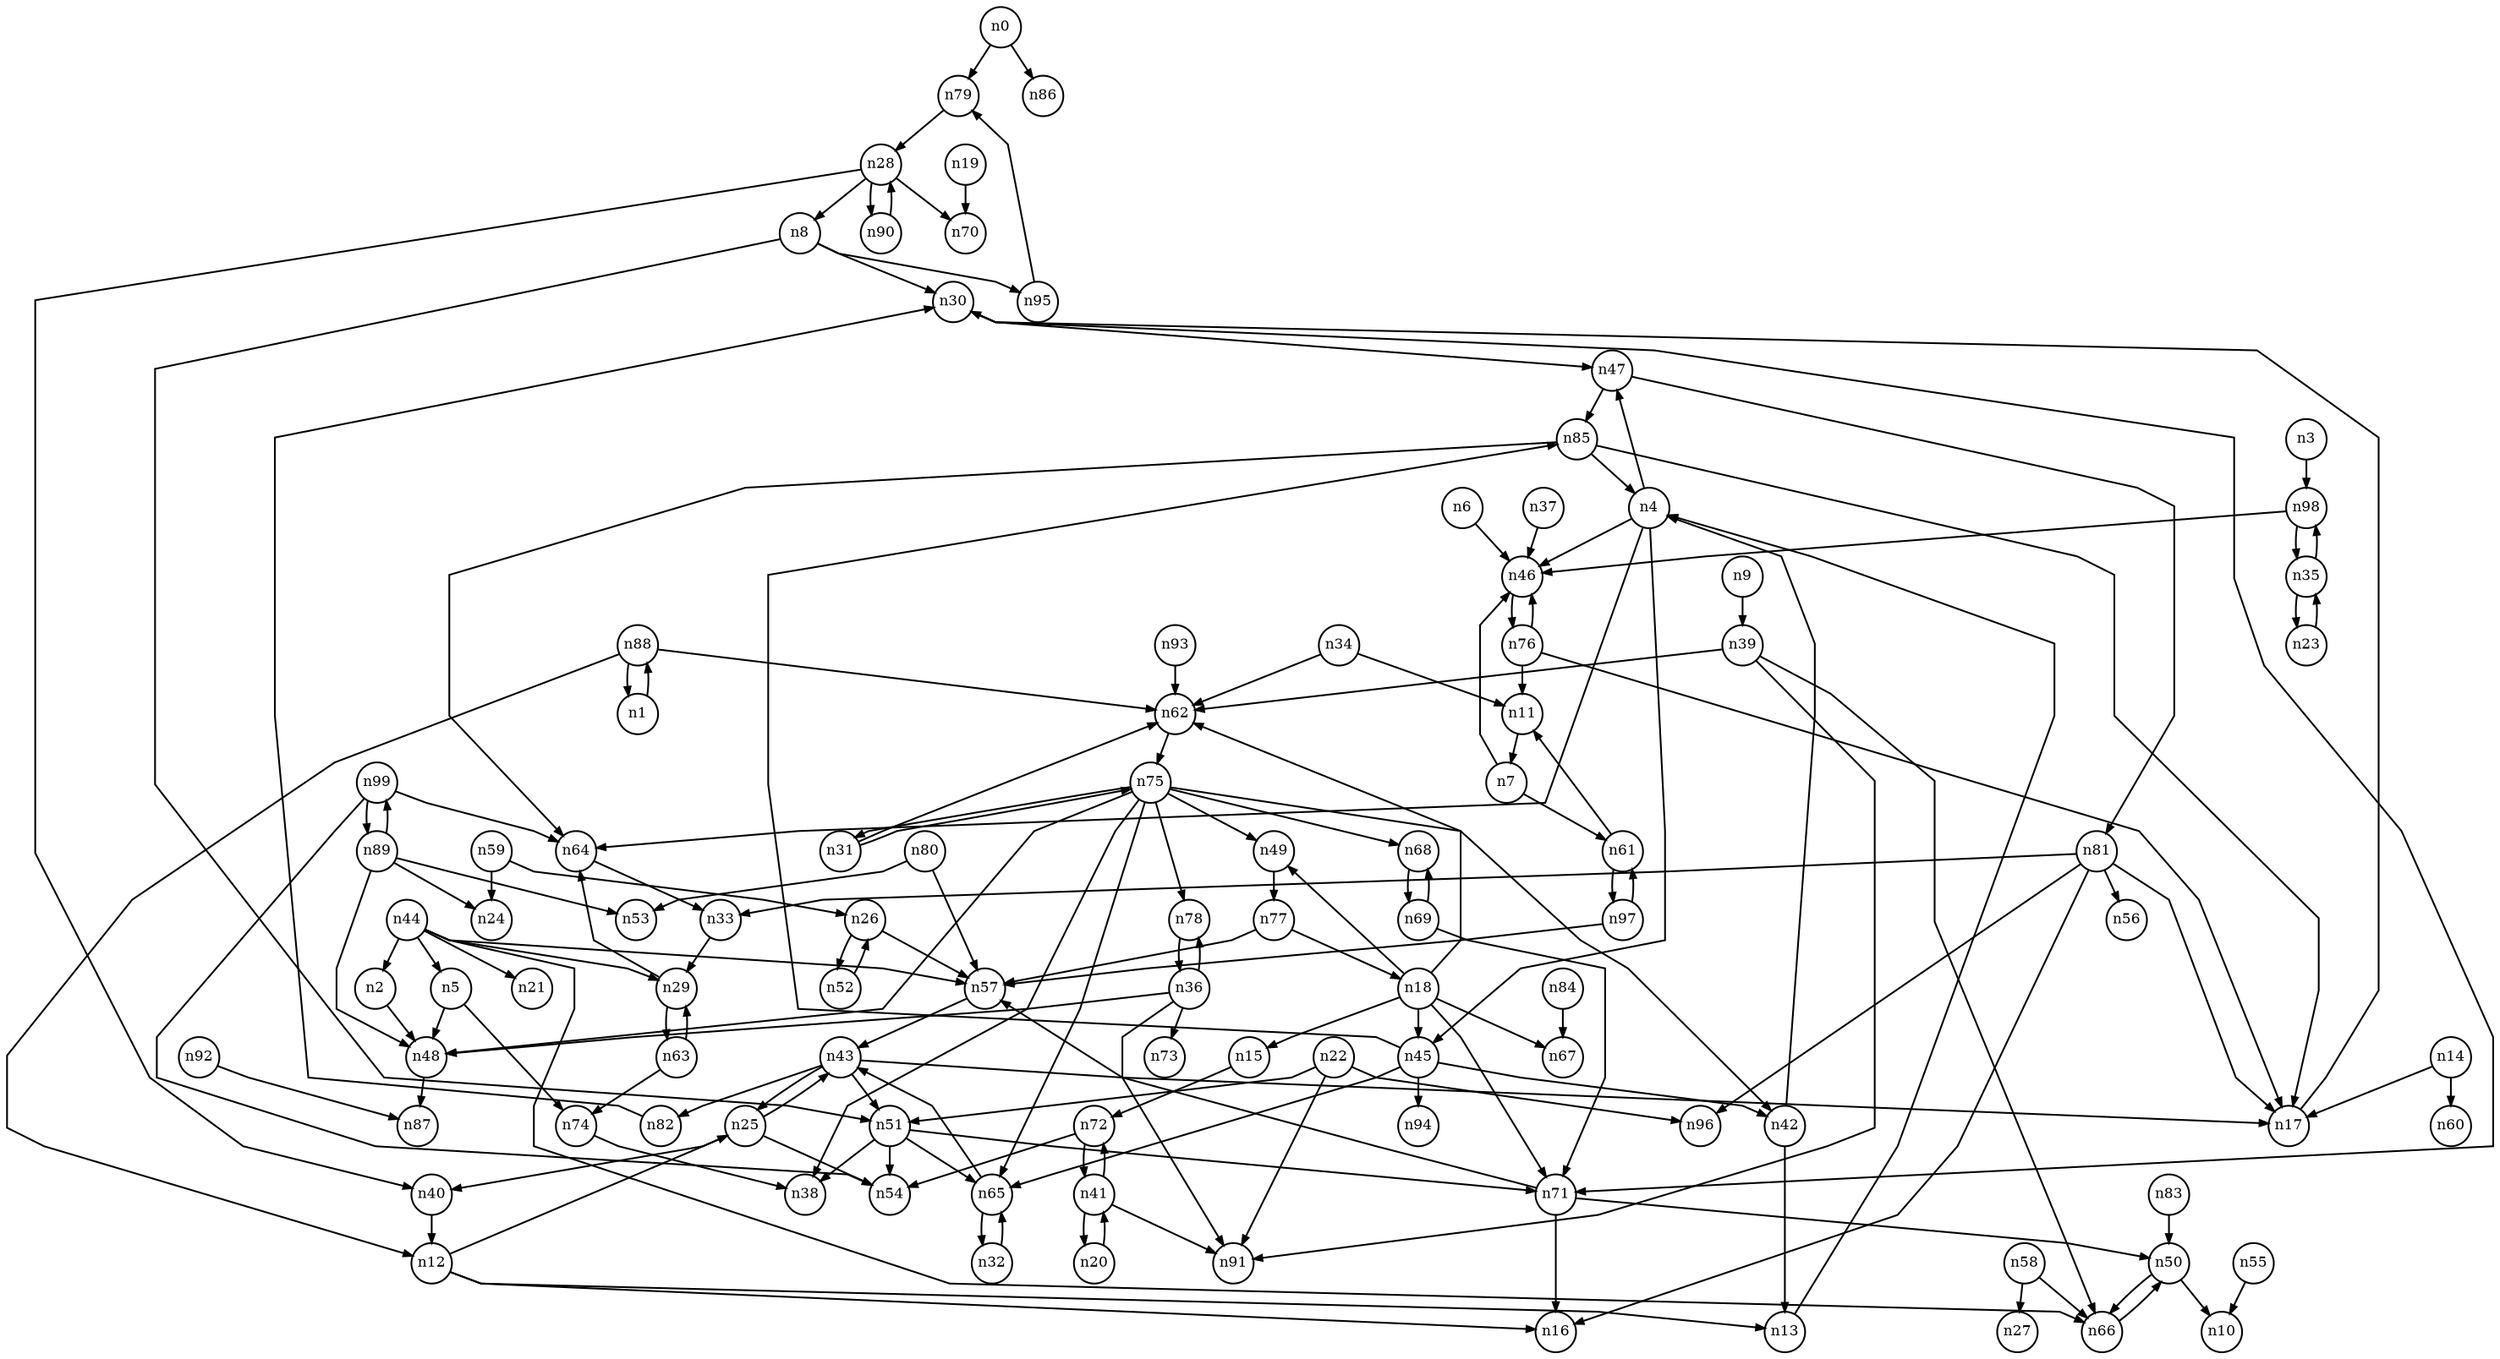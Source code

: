 digraph G{
splines=polyline;
ranksep=0.22;
nodesep=0.22;
nodesize=0.32;
fontsize=8
edge [arrowsize=0.5]
node [fontsize=8 shape=circle width=0.32 fixedsize=shape];

n79 -> n28
n0 -> n79
n0 -> n86
n48 -> n87
n2 -> n48
n98 -> n35
n98 -> n46
n3 -> n98
n45 -> n42
n45 -> n65
n45 -> n94
n45 -> n85
n4 -> n45
n4 -> n46
n4 -> n47
n4 -> n64
n46 -> n76
n47 -> n81
n47 -> n85
n64 -> n33
n5 -> n48
n5 -> n74
n74 -> n38
n6 -> n46
n7 -> n46
n7 -> n61
n30 -> n71
n30 -> n47
n8 -> n30
n8 -> n51
n8 -> n95
n51 -> n38
n51 -> n54
n51 -> n65
n51 -> n71
n95 -> n79
n39 -> n62
n39 -> n66
n39 -> n91
n9 -> n39
n11 -> n7
n13 -> n4
n12 -> n13
n12 -> n16
n12 -> n25
n17 -> n30
n14 -> n17
n14 -> n60
n72 -> n54
n72 -> n41
n15 -> n72
n18 -> n15
n18 -> n45
n18 -> n49
n18 -> n62
n18 -> n67
n18 -> n71
n49 -> n77
n62 -> n75
n71 -> n16
n71 -> n50
n71 -> n57
n19 -> n70
n22 -> n51
n22 -> n91
n22 -> n96
n40 -> n12
n25 -> n40
n25 -> n43
n25 -> n54
n43 -> n17
n43 -> n51
n43 -> n82
n43 -> n25
n57 -> n43
n26 -> n57
n26 -> n52
n28 -> n8
n28 -> n40
n28 -> n70
n28 -> n90
n90 -> n28
n29 -> n64
n29 -> n63
n31 -> n62
n31 -> n75
n34 -> n11
n34 -> n62
n23 -> n35
n35 -> n23
n35 -> n98
n36 -> n48
n36 -> n73
n36 -> n78
n36 -> n91
n78 -> n36
n37 -> n46
n66 -> n50
n20 -> n41
n41 -> n20
n41 -> n72
n41 -> n91
n42 -> n13
n42 -> n4
n82 -> n30
n44 -> n2
n44 -> n5
n44 -> n21
n44 -> n29
n44 -> n57
n44 -> n66
n65 -> n32
n65 -> n43
n81 -> n16
n81 -> n17
n81 -> n33
n81 -> n56
n81 -> n96
n50 -> n10
n50 -> n66
n52 -> n26
n55 -> n10
n58 -> n27
n58 -> n66
n59 -> n24
n59 -> n26
n61 -> n11
n61 -> n97
n97 -> n57
n97 -> n61
n63 -> n29
n63 -> n74
n33 -> n29
n32 -> n65
n68 -> n69
n69 -> n68
n69 -> n71
n75 -> n31
n75 -> n38
n75 -> n42
n75 -> n48
n75 -> n49
n75 -> n65
n75 -> n68
n75 -> n78
n76 -> n11
n76 -> n17
n76 -> n46
n77 -> n18
n77 -> n57
n80 -> n53
n80 -> n57
n83 -> n50
n84 -> n67
n85 -> n4
n85 -> n17
n85 -> n64
n1 -> n88
n88 -> n1
n88 -> n12
n88 -> n62
n89 -> n24
n89 -> n48
n89 -> n53
n89 -> n99
n92 -> n87
n93 -> n62
n99 -> n54
n99 -> n64
n99 -> n89
}
